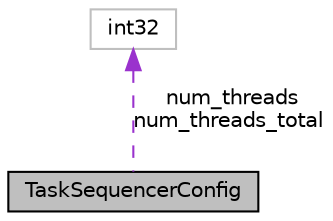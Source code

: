 digraph "TaskSequencerConfig"
{
  edge [fontname="Helvetica",fontsize="10",labelfontname="Helvetica",labelfontsize="10"];
  node [fontname="Helvetica",fontsize="10",shape=record];
  Node1 [label="TaskSequencerConfig",height=0.2,width=0.4,color="black", fillcolor="grey75", style="filled", fontcolor="black"];
  Node2 -> Node1 [dir="back",color="darkorchid3",fontsize="10",style="dashed",label=" num_threads\nnum_threads_total" ,fontname="Helvetica"];
  Node2 [label="int32",height=0.2,width=0.4,color="grey75", fillcolor="white", style="filled"];
}
